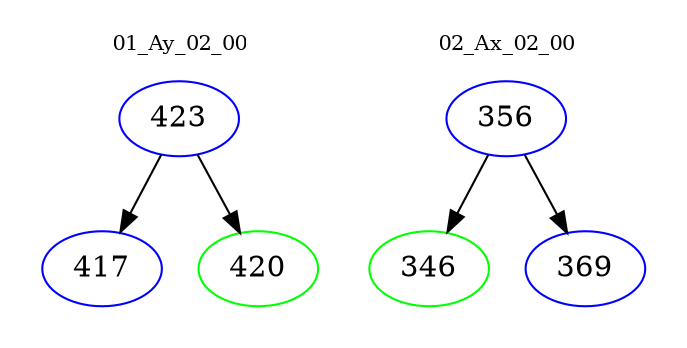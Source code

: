 digraph{
subgraph cluster_0 {
color = white
label = "01_Ay_02_00";
fontsize=10;
T0_423 [label="423", color="blue"]
T0_423 -> T0_417 [color="black"]
T0_417 [label="417", color="blue"]
T0_423 -> T0_420 [color="black"]
T0_420 [label="420", color="green"]
}
subgraph cluster_1 {
color = white
label = "02_Ax_02_00";
fontsize=10;
T1_356 [label="356", color="blue"]
T1_356 -> T1_346 [color="black"]
T1_346 [label="346", color="green"]
T1_356 -> T1_369 [color="black"]
T1_369 [label="369", color="blue"]
}
}

